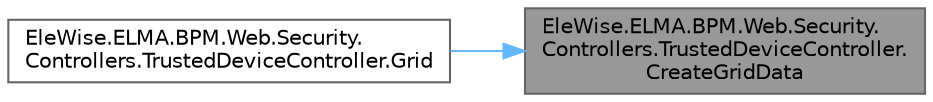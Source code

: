 digraph "EleWise.ELMA.BPM.Web.Security.Controllers.TrustedDeviceController.CreateGridData"
{
 // LATEX_PDF_SIZE
  bgcolor="transparent";
  edge [fontname=Helvetica,fontsize=10,labelfontname=Helvetica,labelfontsize=10];
  node [fontname=Helvetica,fontsize=10,shape=box,height=0.2,width=0.4];
  rankdir="RL";
  Node1 [id="Node000001",label="EleWise.ELMA.BPM.Web.Security.\lControllers.TrustedDeviceController.\lCreateGridData",height=0.2,width=0.4,color="gray40", fillcolor="grey60", style="filled", fontcolor="black",tooltip="Создать GridData по параметрам грида (пейджинг, сортировка)"];
  Node1 -> Node2 [id="edge1_Node000001_Node000002",dir="back",color="steelblue1",style="solid",tooltip=" "];
  Node2 [id="Node000002",label="EleWise.ELMA.BPM.Web.Security.\lControllers.TrustedDeviceController.Grid",height=0.2,width=0.4,color="grey40", fillcolor="white", style="filled",URL="$class_ele_wise_1_1_e_l_m_a_1_1_b_p_m_1_1_web_1_1_security_1_1_controllers_1_1_trusted_device_controller.html#a5e4f9844e8b8a9a23de5d9e20542559c",tooltip=" "];
}

